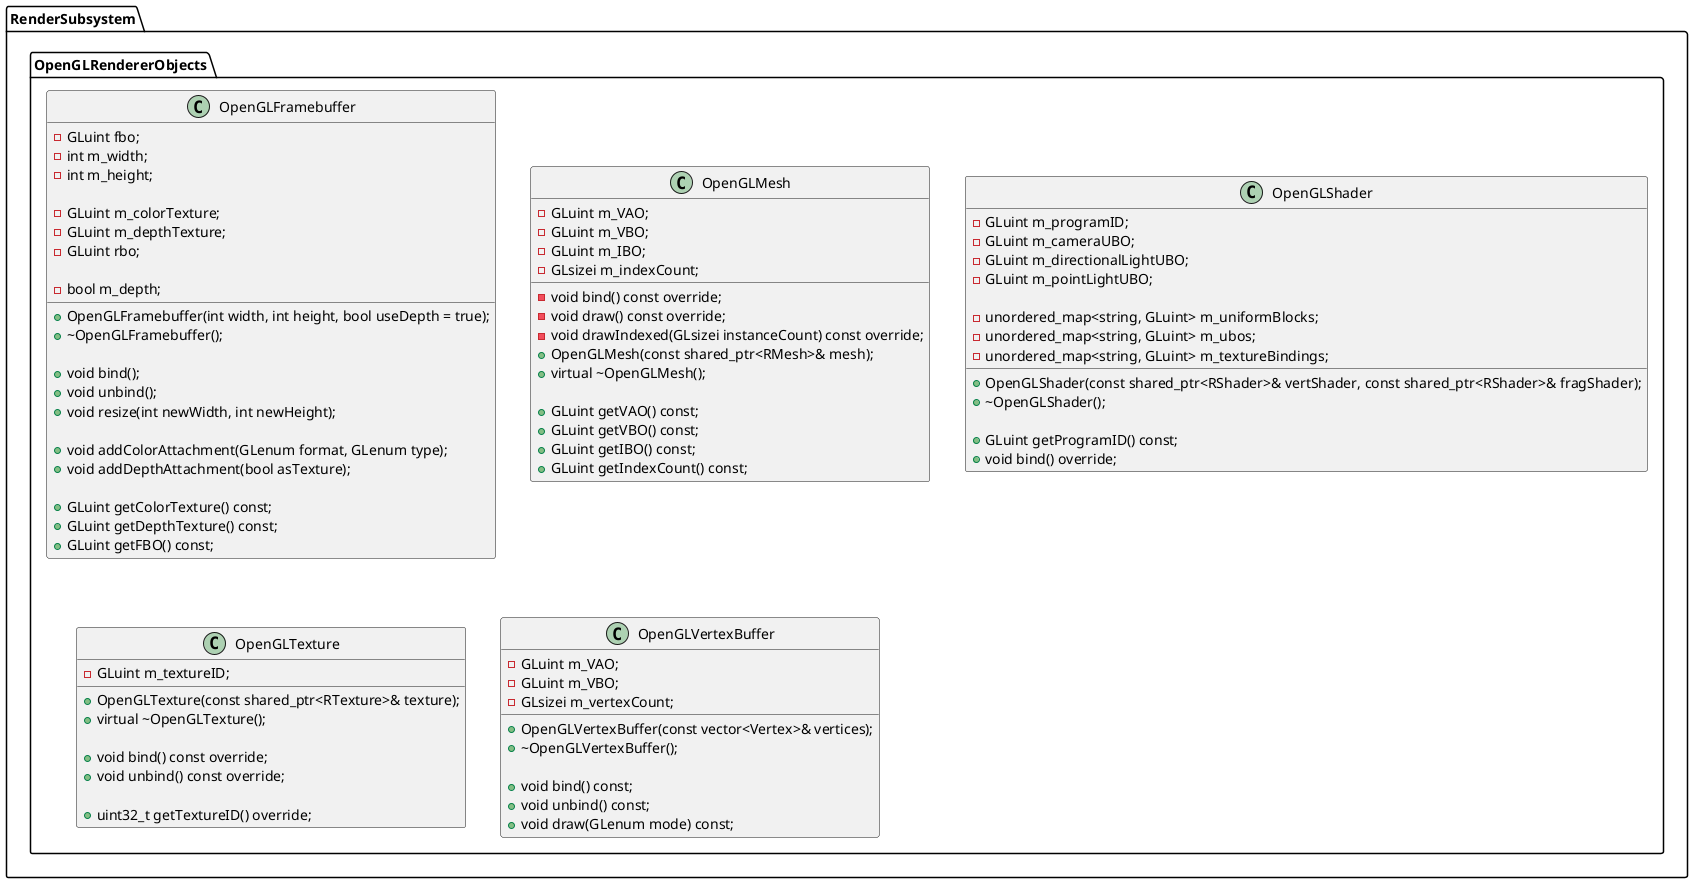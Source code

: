 @startuml
package RenderSubsystem.OpenGLRendererObjects
{
    class OpenGLFramebuffer
    {
        -GLuint fbo;
        -int m_width;
        -int m_height;

        -GLuint m_colorTexture;
        -GLuint m_depthTexture;
        -GLuint rbo;

        -bool m_depth;

        +OpenGLFramebuffer(int width, int height, bool useDepth = true);
        +~OpenGLFramebuffer();

        +void bind();
        +void unbind();
        +void resize(int newWidth, int newHeight);

        +void addColorAttachment(GLenum format, GLenum type);
        +void addDepthAttachment(bool asTexture);

        +GLuint getColorTexture() const;
        +GLuint getDepthTexture() const;
        +GLuint getFBO() const;
    }

    class OpenGLMesh
    {
        -GLuint m_VAO;
        -GLuint m_VBO;
        -GLuint m_IBO;
        -GLsizei m_indexCount;
        
        -void bind() const override;
        -void draw() const override;
        -void drawIndexed(GLsizei instanceCount) const override;
        +OpenGLMesh(const shared_ptr<RMesh>& mesh);
        +virtual ~OpenGLMesh();

        +GLuint getVAO() const;
        +GLuint getVBO() const;
        +GLuint getIBO() const;
        +GLuint getIndexCount() const;

    }

    class OpenGLShader
    {
        -GLuint m_programID;
        -GLuint m_cameraUBO;
        -GLuint m_directionalLightUBO;
        -GLuint m_pointLightUBO;

        -unordered_map<string, GLuint> m_uniformBlocks;
        -unordered_map<string, GLuint> m_ubos;
        -unordered_map<string, GLuint> m_textureBindings;


        +OpenGLShader(const shared_ptr<RShader>& vertShader, const shared_ptr<RShader>& fragShader);
        +~OpenGLShader();

        +GLuint getProgramID() const;
        +void bind() override;
    }

    class OpenGLTexture
    {
        -GLuint m_textureID;

        +OpenGLTexture(const shared_ptr<RTexture>& texture);
        +virtual ~OpenGLTexture();

        +void bind() const override;
        +void unbind() const override;

        +uint32_t getTextureID() override;
    }

    class OpenGLVertexBuffer
    {
        -GLuint m_VAO;
        -GLuint m_VBO;
        -GLsizei m_vertexCount;

        +OpenGLVertexBuffer(const vector<Vertex>& vertices);
        +~OpenGLVertexBuffer();

        +void bind() const;
        +void unbind() const;
        +void draw(GLenum mode) const;
    }
}
@enduml